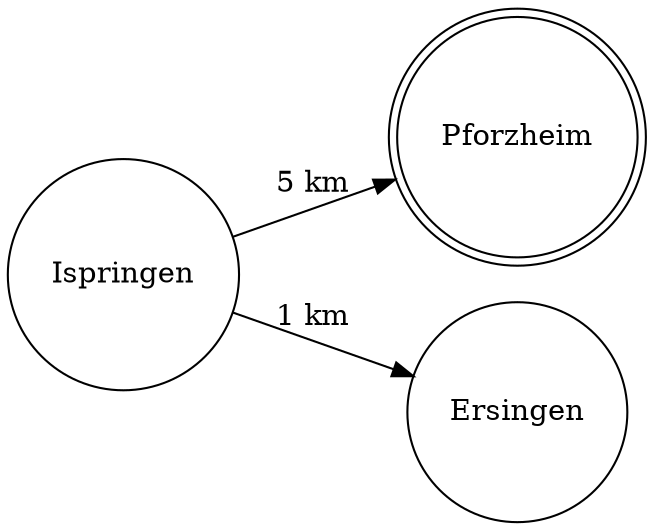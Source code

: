 digraph Kraichgau {
	rankdir=LR;
	size="10,5"
	node [shape = doublecircle]; Pforzheim;
	node [shape = circle];
	Ispringen -> Pforzheim [ label = "5 km" ];
	Ispringen -> Ersingen [ label = "1 km" ];
}
